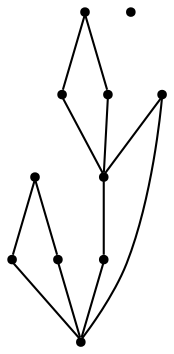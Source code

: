 graph {
  node [shape=point,comment="{\"directed\":false,\"doi\":\"10.1007/11618058_19\",\"figure\":\"5 (1)\"}"]

  v0 [pos="845.2947038517442,310.5649023345022"]
  v1 [pos="711.1541674236919,566.495167125355"]
  v2 [pos="832.9174600290698,702.9942541411428"]
  v3 [pos="590.9672102107559,429.51806675304067"]
  v4 [pos="720.8643145893896,414.1243327747692"]
  v5 [pos="589.354437681686,586.7118546457002"]
  v6 [pos="407.0507312863372,327.2483536691377"]
  v7 [pos="477.5221566133721,781.6024491281221"]
  v8 [pos="484.8745650890262,528.6659587513316"]
  v9 [pos="381.48659043422964,545.5139506946911"]
  v10 [pos="242.15649641170057,551.5076030384411"]

  v0 -- v1 [id="-1",pos="845.2947038517442,310.5649023345022 711.1541674236919,566.495167125355 711.1541674236919,566.495167125355 711.1541674236919,566.495167125355"]
  v0 -- v3 [id="-11",pos="845.2947038517442,310.5649023345022 590.9672102107559,429.51806675304067 590.9672102107559,429.51806675304067 590.9672102107559,429.51806675304067"]
  v2 -- v4 [id="-14",pos="832.9174600290698,702.9942541411428 720.8643145893896,414.1243327747692 720.8643145893896,414.1243327747692 720.8643145893896,414.1243327747692"]
  v2 -- v5 [id="-18",pos="832.9174600290698,702.9942541411428 589.354437681686,586.7118546457002 589.354437681686,586.7118546457002 589.354437681686,586.7118546457002"]
  v9 -- v6 [id="-20",pos="381.48659043422964,545.5139506946911 407.0507312863372,327.2483536691377 407.0507312863372,327.2483536691377 407.0507312863372,327.2483536691377"]
  v9 -- v7 [id="-27",pos="381.48659043422964,545.5139506946911 477.5221566133721,781.6024491281221 477.5221566133721,781.6024491281221 477.5221566133721,781.6024491281221"]
  v4 -- v6 [id="-28",pos="720.8643145893896,414.1243327747692 407.0507312863372,327.2483536691377 407.0507312863372,327.2483536691377 407.0507312863372,327.2483536691377"]
  v1 -- v7 [id="-29",pos="711.1541674236919,566.495167125355 477.5221566133721,781.6024491281221 477.5221566133721,781.6024491281221 477.5221566133721,781.6024491281221"]
  v3 -- v7 [id="-38",pos="590.9672102107559,429.51806675304067 477.5221566133721,781.6024491281221 477.5221566133721,781.6024491281221 477.5221566133721,781.6024491281221"]
  v6 -- v8 [id="-42",pos="407.0507312863372,327.2483536691377 484.8745650890262,528.6659587513316 484.8745650890262,528.6659587513316 484.8745650890262,528.6659587513316"]
  v5 -- v6 [id="-43",pos="589.354437681686,586.7118546457002 407.0507312863372,327.2483536691377 407.0507312863372,327.2483536691377 407.0507312863372,327.2483536691377"]
  v8 -- v7 [id="-48",pos="484.8745650890262,528.6659587513316 477.5221566133721,781.6024491281221 477.5221566133721,781.6024491281221 477.5221566133721,781.6024491281221"]
}